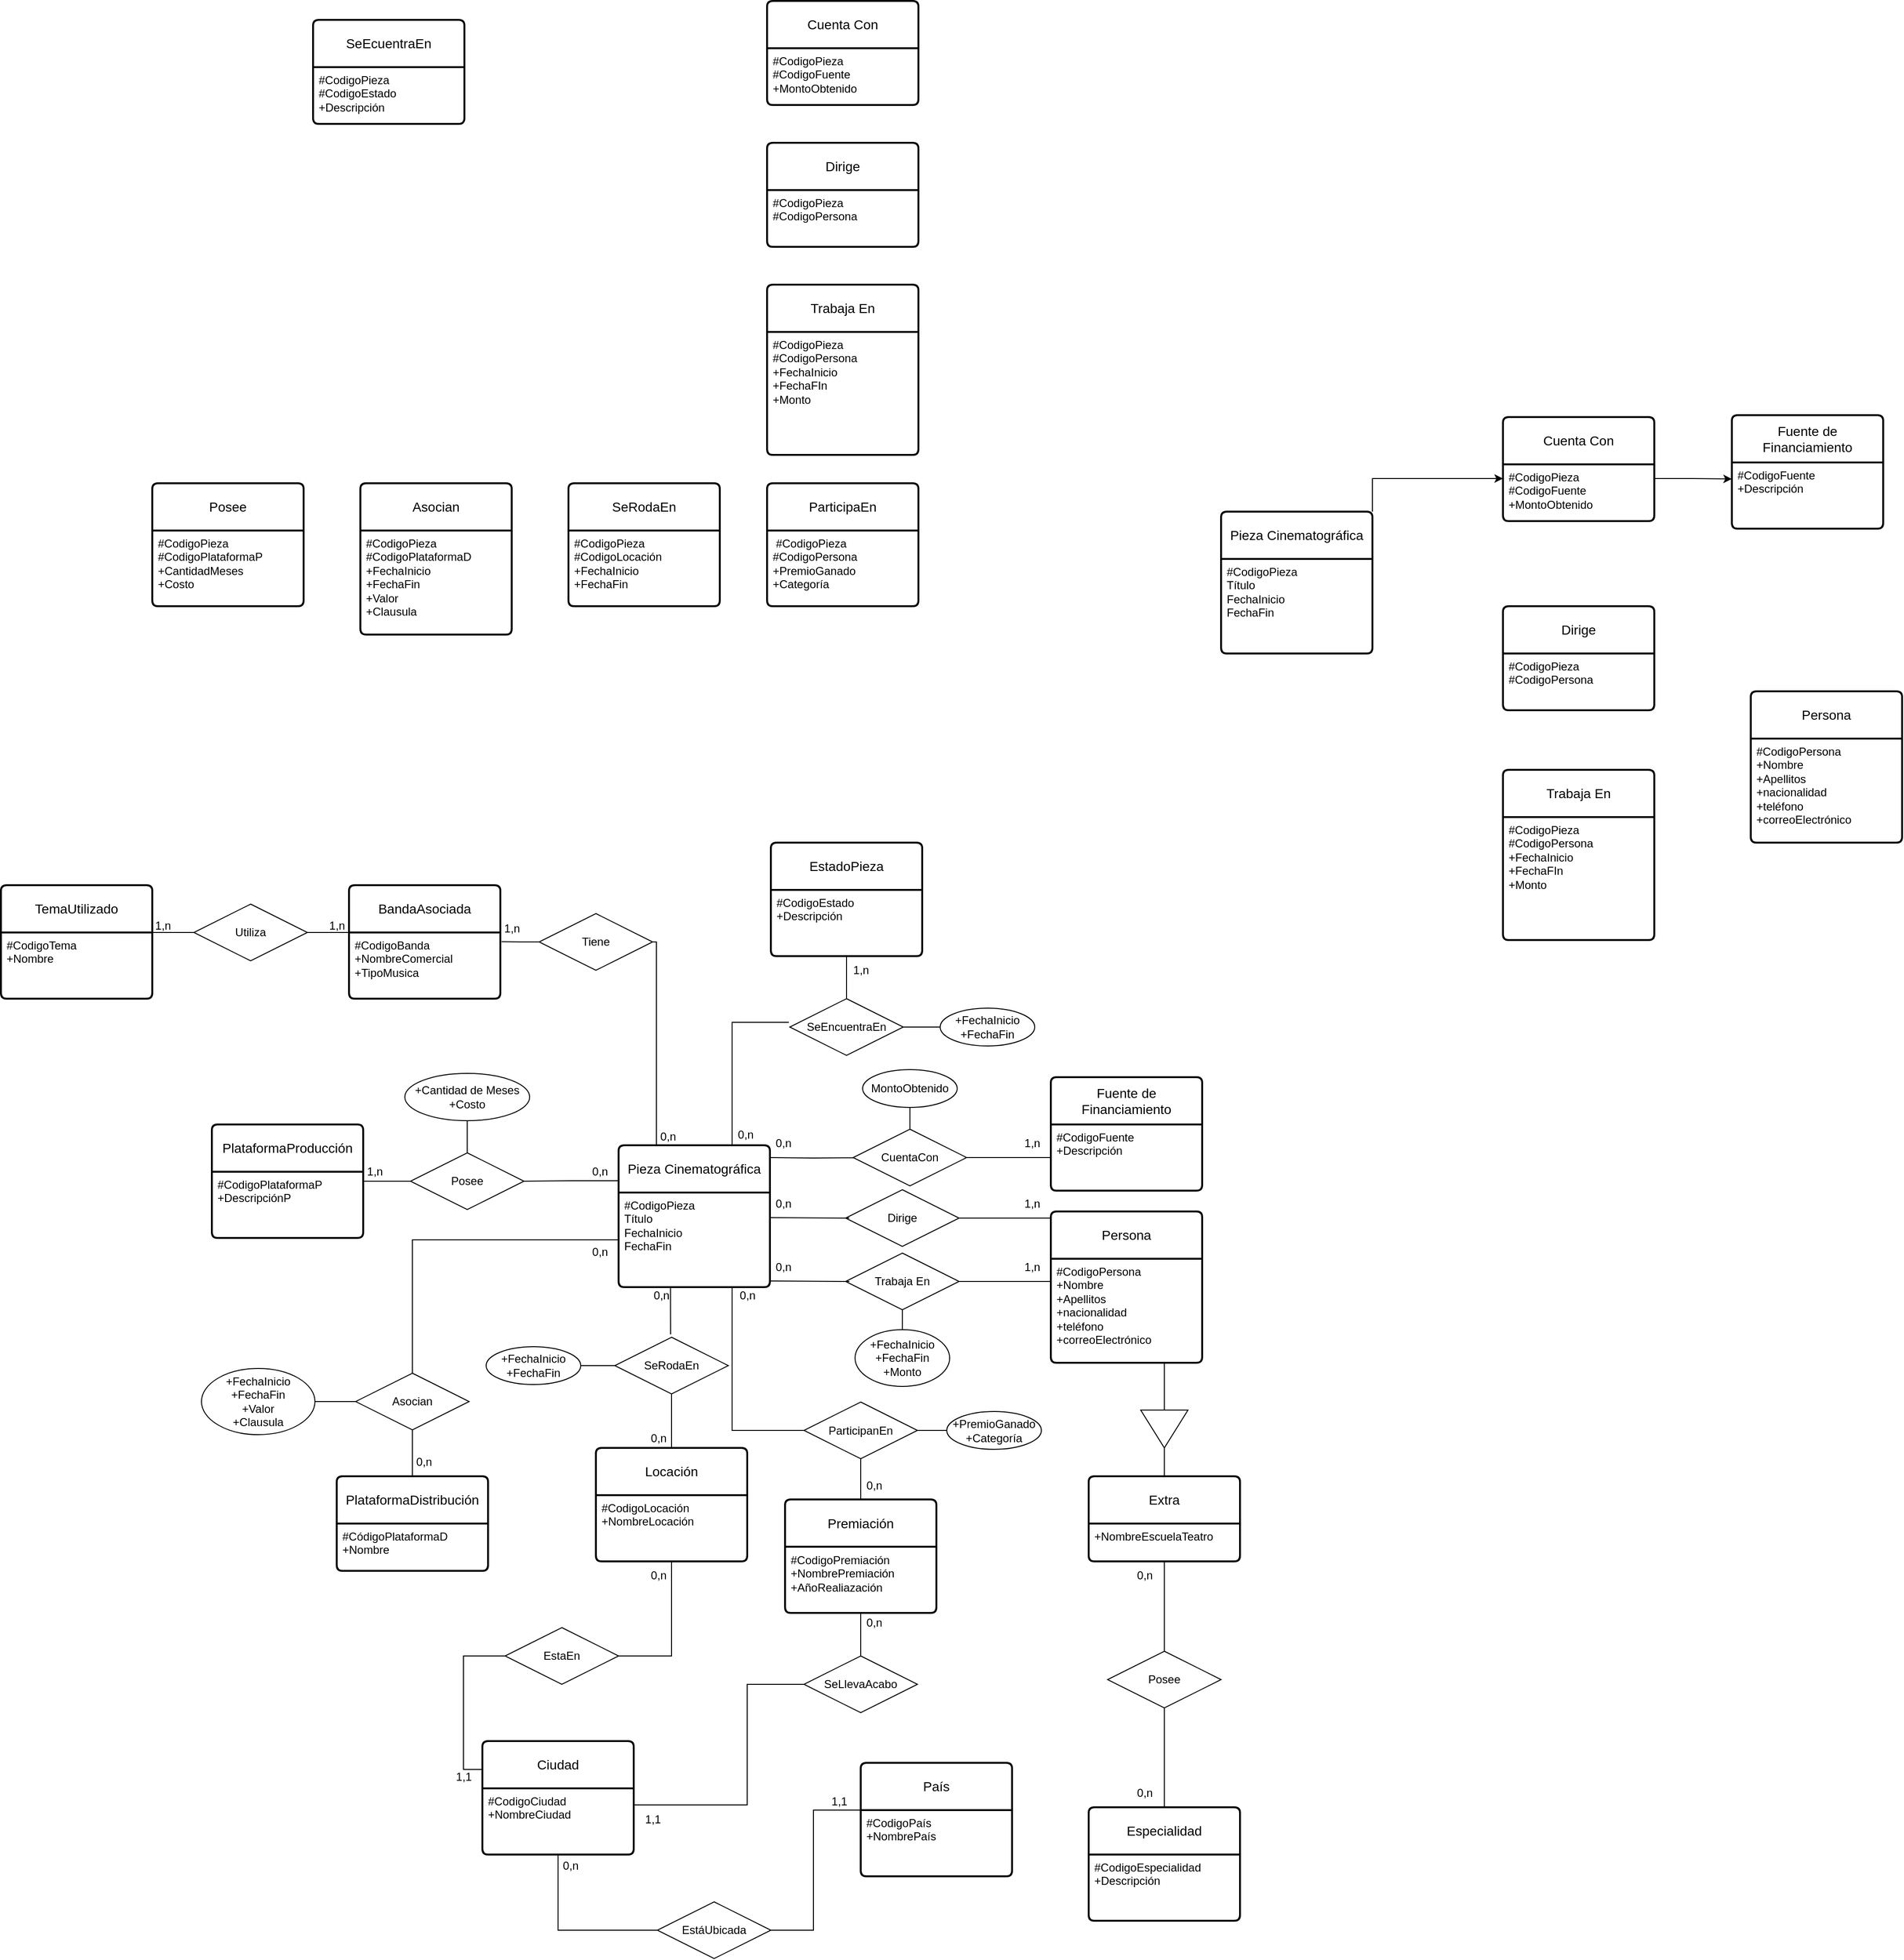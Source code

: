 <mxfile version="24.2.7" type="github">
  <diagram name="Página-1" id="hrNfEkM_zEZgpHbIs4Ky">
    <mxGraphModel dx="1122" dy="1654" grid="1" gridSize="10" guides="1" tooltips="1" connect="1" arrows="1" fold="1" page="1" pageScale="1" pageWidth="827" pageHeight="1169" math="0" shadow="0">
      <root>
        <mxCell id="0" />
        <mxCell id="1" parent="0" />
        <mxCell id="6nBhxOTQtNVNoO5iaPru-1" value="Trabaja En" style="swimlane;childLayout=stackLayout;horizontal=1;startSize=50;horizontalStack=0;rounded=1;fontSize=14;fontStyle=0;strokeWidth=2;resizeParent=0;resizeLast=1;shadow=0;dashed=0;align=center;arcSize=4;whiteSpace=wrap;html=1;" vertex="1" parent="1">
          <mxGeometry x="1210" y="250" width="160" height="180" as="geometry" />
        </mxCell>
        <mxCell id="6nBhxOTQtNVNoO5iaPru-2" value="&lt;div&gt;#CodigoPieza&lt;/div&gt;&lt;div&gt;#CodigoPersona&lt;br&gt;&lt;/div&gt;+FechaInicio&lt;br&gt;&lt;div&gt;+FechaFIn&lt;/div&gt;&lt;div&gt;+Monto&lt;br&gt;&lt;/div&gt;" style="align=left;strokeColor=none;fillColor=none;spacingLeft=4;fontSize=12;verticalAlign=top;resizable=0;rotatable=0;part=1;html=1;" vertex="1" parent="6nBhxOTQtNVNoO5iaPru-1">
          <mxGeometry y="50" width="160" height="130" as="geometry" />
        </mxCell>
        <mxCell id="6nBhxOTQtNVNoO5iaPru-3" value="Dirige" style="swimlane;childLayout=stackLayout;horizontal=1;startSize=50;horizontalStack=0;rounded=1;fontSize=14;fontStyle=0;strokeWidth=2;resizeParent=0;resizeLast=1;shadow=0;dashed=0;align=center;arcSize=4;whiteSpace=wrap;html=1;" vertex="1" parent="1">
          <mxGeometry x="1210" y="100" width="160" height="110" as="geometry" />
        </mxCell>
        <mxCell id="6nBhxOTQtNVNoO5iaPru-4" value="&lt;div&gt;#CodigoPieza&lt;/div&gt;&lt;div&gt;#CodigoPersona&lt;br&gt;&lt;/div&gt;" style="align=left;strokeColor=none;fillColor=none;spacingLeft=4;fontSize=12;verticalAlign=top;resizable=0;rotatable=0;part=1;html=1;" vertex="1" parent="6nBhxOTQtNVNoO5iaPru-3">
          <mxGeometry y="50" width="160" height="60" as="geometry" />
        </mxCell>
        <mxCell id="6nBhxOTQtNVNoO5iaPru-5" value="Cuenta Con" style="swimlane;childLayout=stackLayout;horizontal=1;startSize=50;horizontalStack=0;rounded=1;fontSize=14;fontStyle=0;strokeWidth=2;resizeParent=0;resizeLast=1;shadow=0;dashed=0;align=center;arcSize=4;whiteSpace=wrap;html=1;" vertex="1" parent="1">
          <mxGeometry x="1210" y="-50" width="160" height="110" as="geometry" />
        </mxCell>
        <mxCell id="6nBhxOTQtNVNoO5iaPru-6" value="&lt;div&gt;#CodigoPieza&lt;/div&gt;&lt;div&gt;#CodigoFuente&lt;/div&gt;&lt;div&gt;+MontoObtenido&lt;br&gt;&lt;/div&gt;" style="align=left;strokeColor=none;fillColor=none;spacingLeft=4;fontSize=12;verticalAlign=top;resizable=0;rotatable=0;part=1;html=1;" vertex="1" parent="6nBhxOTQtNVNoO5iaPru-5">
          <mxGeometry y="50" width="160" height="60" as="geometry" />
        </mxCell>
        <mxCell id="6nBhxOTQtNVNoO5iaPru-9" value="ParticipaEn" style="swimlane;childLayout=stackLayout;horizontal=1;startSize=50;horizontalStack=0;rounded=1;fontSize=14;fontStyle=0;strokeWidth=2;resizeParent=0;resizeLast=1;shadow=0;dashed=0;align=center;arcSize=4;whiteSpace=wrap;html=1;" vertex="1" parent="1">
          <mxGeometry x="1210" y="460" width="160" height="130" as="geometry" />
        </mxCell>
        <mxCell id="6nBhxOTQtNVNoO5iaPru-10" value="&lt;div&gt;&amp;nbsp;#CodigoPieza&lt;/div&gt;&lt;div&gt;#CodigoPersona&lt;/div&gt;&lt;div&gt;+PremioGanado&lt;/div&gt;&lt;div&gt;+Categoría&lt;br&gt;&lt;/div&gt;" style="align=left;strokeColor=none;fillColor=none;spacingLeft=4;fontSize=12;verticalAlign=top;resizable=0;rotatable=0;part=1;html=1;" vertex="1" parent="6nBhxOTQtNVNoO5iaPru-9">
          <mxGeometry y="50" width="160" height="80" as="geometry" />
        </mxCell>
        <mxCell id="6nBhxOTQtNVNoO5iaPru-11" value="SeRodaEn" style="swimlane;childLayout=stackLayout;horizontal=1;startSize=50;horizontalStack=0;rounded=1;fontSize=14;fontStyle=0;strokeWidth=2;resizeParent=0;resizeLast=1;shadow=0;dashed=0;align=center;arcSize=4;whiteSpace=wrap;html=1;" vertex="1" parent="1">
          <mxGeometry x="1000" y="460" width="160" height="130" as="geometry" />
        </mxCell>
        <mxCell id="6nBhxOTQtNVNoO5iaPru-12" value="&lt;div&gt;#CodigoPieza&lt;/div&gt;&lt;div&gt;#CodigoLocación&lt;/div&gt;&lt;div&gt;+FechaInicio&lt;/div&gt;&lt;div&gt;+FechaFin&lt;br&gt;&lt;/div&gt;" style="align=left;strokeColor=none;fillColor=none;spacingLeft=4;fontSize=12;verticalAlign=top;resizable=0;rotatable=0;part=1;html=1;" vertex="1" parent="6nBhxOTQtNVNoO5iaPru-11">
          <mxGeometry y="50" width="160" height="80" as="geometry" />
        </mxCell>
        <mxCell id="6nBhxOTQtNVNoO5iaPru-13" value="Asocian" style="swimlane;childLayout=stackLayout;horizontal=1;startSize=50;horizontalStack=0;rounded=1;fontSize=14;fontStyle=0;strokeWidth=2;resizeParent=0;resizeLast=1;shadow=0;dashed=0;align=center;arcSize=4;whiteSpace=wrap;html=1;" vertex="1" parent="1">
          <mxGeometry x="780" y="460" width="160" height="160" as="geometry" />
        </mxCell>
        <mxCell id="6nBhxOTQtNVNoO5iaPru-14" value="&lt;div&gt;#CodigoPieza&lt;/div&gt;&lt;div&gt;#CodigoPlataformaD&lt;/div&gt;&lt;div&gt;+FechaInicio&lt;/div&gt;&lt;div&gt;+FechaFin&lt;/div&gt;&lt;div&gt;+Valor&lt;/div&gt;&lt;div&gt;+Clausula&lt;br&gt;&lt;/div&gt;" style="align=left;strokeColor=none;fillColor=none;spacingLeft=4;fontSize=12;verticalAlign=top;resizable=0;rotatable=0;part=1;html=1;" vertex="1" parent="6nBhxOTQtNVNoO5iaPru-13">
          <mxGeometry y="50" width="160" height="110" as="geometry" />
        </mxCell>
        <mxCell id="6nBhxOTQtNVNoO5iaPru-17" value="Posee" style="swimlane;childLayout=stackLayout;horizontal=1;startSize=50;horizontalStack=0;rounded=1;fontSize=14;fontStyle=0;strokeWidth=2;resizeParent=0;resizeLast=1;shadow=0;dashed=0;align=center;arcSize=4;whiteSpace=wrap;html=1;" vertex="1" parent="1">
          <mxGeometry x="560" y="460" width="160" height="130" as="geometry" />
        </mxCell>
        <mxCell id="6nBhxOTQtNVNoO5iaPru-18" value="&lt;div&gt;#CodigoPieza&lt;/div&gt;&lt;div&gt;#CodigoPlataformaP&lt;/div&gt;&lt;div&gt;+CantidadMeses&lt;/div&gt;&lt;div&gt;+Costo&lt;br&gt;&lt;/div&gt;" style="align=left;strokeColor=none;fillColor=none;spacingLeft=4;fontSize=12;verticalAlign=top;resizable=0;rotatable=0;part=1;html=1;" vertex="1" parent="6nBhxOTQtNVNoO5iaPru-17">
          <mxGeometry y="50" width="160" height="80" as="geometry" />
        </mxCell>
        <mxCell id="6nBhxOTQtNVNoO5iaPru-19" value="SeEcuentraEn" style="swimlane;childLayout=stackLayout;horizontal=1;startSize=50;horizontalStack=0;rounded=1;fontSize=14;fontStyle=0;strokeWidth=2;resizeParent=0;resizeLast=1;shadow=0;dashed=0;align=center;arcSize=4;whiteSpace=wrap;html=1;" vertex="1" parent="1">
          <mxGeometry x="730" y="-30" width="160" height="110" as="geometry" />
        </mxCell>
        <mxCell id="6nBhxOTQtNVNoO5iaPru-20" value="&lt;div&gt;#CodigoPieza&lt;/div&gt;&lt;div&gt;#CodigoEstado&lt;/div&gt;&lt;div&gt;+Descripción&lt;br&gt;&lt;/div&gt;" style="align=left;strokeColor=none;fillColor=none;spacingLeft=4;fontSize=12;verticalAlign=top;resizable=0;rotatable=0;part=1;html=1;" vertex="1" parent="6nBhxOTQtNVNoO5iaPru-19">
          <mxGeometry y="50" width="160" height="60" as="geometry" />
        </mxCell>
        <mxCell id="6nBhxOTQtNVNoO5iaPru-139" style="edgeStyle=orthogonalEdgeStyle;rounded=0;orthogonalLoop=1;jettySize=auto;html=1;exitX=0.75;exitY=0;exitDx=0;exitDy=0;endArrow=none;endFill=0;" edge="1" parent="1" source="6nBhxOTQtNVNoO5iaPru-142">
          <mxGeometry relative="1" as="geometry">
            <mxPoint x="1233" y="1030" as="targetPoint" />
            <Array as="points">
              <mxPoint x="1173" y="1030" />
            </Array>
          </mxGeometry>
        </mxCell>
        <mxCell id="6nBhxOTQtNVNoO5iaPru-140" style="edgeStyle=orthogonalEdgeStyle;rounded=0;orthogonalLoop=1;jettySize=auto;html=1;exitX=0;exitY=0.25;exitDx=0;exitDy=0;entryX=1;entryY=0.5;entryDx=0;entryDy=0;endArrow=none;endFill=0;" edge="1" parent="1" source="6nBhxOTQtNVNoO5iaPru-142" target="6nBhxOTQtNVNoO5iaPru-210">
          <mxGeometry relative="1" as="geometry" />
        </mxCell>
        <mxCell id="6nBhxOTQtNVNoO5iaPru-141" style="edgeStyle=orthogonalEdgeStyle;rounded=0;orthogonalLoop=1;jettySize=auto;html=1;exitX=1;exitY=0.25;exitDx=0;exitDy=0;endArrow=none;endFill=0;" edge="1" parent="1">
          <mxGeometry relative="1" as="geometry">
            <mxPoint x="1303" y="1173.217" as="targetPoint" />
            <mxPoint x="1213" y="1173" as="sourcePoint" />
          </mxGeometry>
        </mxCell>
        <mxCell id="6nBhxOTQtNVNoO5iaPru-142" value="Pieza Cinematográfica" style="swimlane;childLayout=stackLayout;horizontal=1;startSize=50;horizontalStack=0;rounded=1;fontSize=14;fontStyle=0;strokeWidth=2;resizeParent=0;resizeLast=1;shadow=0;dashed=0;align=center;arcSize=4;whiteSpace=wrap;html=1;" vertex="1" parent="1">
          <mxGeometry x="1053" y="1160" width="160" height="150" as="geometry" />
        </mxCell>
        <mxCell id="6nBhxOTQtNVNoO5iaPru-143" value="&lt;div&gt;#CodigoPieza&lt;/div&gt;&lt;div&gt;Título&lt;/div&gt;&lt;div&gt;FechaInicio&lt;/div&gt;&lt;div&gt;FechaFin&lt;br&gt;&lt;/div&gt;" style="align=left;strokeColor=none;fillColor=none;spacingLeft=4;fontSize=12;verticalAlign=top;resizable=0;rotatable=0;part=1;html=1;" vertex="1" parent="6nBhxOTQtNVNoO5iaPru-142">
          <mxGeometry y="50" width="160" height="100" as="geometry" />
        </mxCell>
        <mxCell id="6nBhxOTQtNVNoO5iaPru-144" value="EstadoPieza" style="swimlane;childLayout=stackLayout;horizontal=1;startSize=50;horizontalStack=0;rounded=1;fontSize=14;fontStyle=0;strokeWidth=2;resizeParent=0;resizeLast=1;shadow=0;dashed=0;align=center;arcSize=4;whiteSpace=wrap;html=1;" vertex="1" parent="1">
          <mxGeometry x="1214" y="840" width="160" height="120" as="geometry" />
        </mxCell>
        <mxCell id="6nBhxOTQtNVNoO5iaPru-145" value="&lt;div&gt;#CodigoEstado&lt;/div&gt;&lt;div&gt;+Descripción&lt;/div&gt;" style="align=left;strokeColor=none;fillColor=none;spacingLeft=4;fontSize=12;verticalAlign=top;resizable=0;rotatable=0;part=1;html=1;" vertex="1" parent="6nBhxOTQtNVNoO5iaPru-144">
          <mxGeometry y="50" width="160" height="70" as="geometry" />
        </mxCell>
        <mxCell id="6nBhxOTQtNVNoO5iaPru-146" value="Ciudad" style="swimlane;childLayout=stackLayout;horizontal=1;startSize=50;horizontalStack=0;rounded=1;fontSize=14;fontStyle=0;strokeWidth=2;resizeParent=0;resizeLast=1;shadow=0;dashed=0;align=center;arcSize=4;whiteSpace=wrap;html=1;" vertex="1" parent="1">
          <mxGeometry x="909" y="1790" width="160" height="120" as="geometry" />
        </mxCell>
        <mxCell id="6nBhxOTQtNVNoO5iaPru-147" value="&lt;div&gt;#CodigoCiudad&lt;/div&gt;&lt;div&gt;+NombreCiudad&lt;br&gt;&lt;/div&gt;" style="align=left;strokeColor=none;fillColor=none;spacingLeft=4;fontSize=12;verticalAlign=top;resizable=0;rotatable=0;part=1;html=1;" vertex="1" parent="6nBhxOTQtNVNoO5iaPru-146">
          <mxGeometry y="50" width="160" height="70" as="geometry" />
        </mxCell>
        <mxCell id="6nBhxOTQtNVNoO5iaPru-148" value="País" style="swimlane;childLayout=stackLayout;horizontal=1;startSize=50;horizontalStack=0;rounded=1;fontSize=14;fontStyle=0;strokeWidth=2;resizeParent=0;resizeLast=1;shadow=0;dashed=0;align=center;arcSize=4;whiteSpace=wrap;html=1;" vertex="1" parent="1">
          <mxGeometry x="1309" y="1813" width="160" height="120" as="geometry" />
        </mxCell>
        <mxCell id="6nBhxOTQtNVNoO5iaPru-149" value="&lt;div&gt;#CodigoPaís&lt;/div&gt;&lt;div&gt;+NombrePaís&lt;br&gt;&lt;/div&gt;" style="align=left;strokeColor=none;fillColor=none;spacingLeft=4;fontSize=12;verticalAlign=top;resizable=0;rotatable=0;part=1;html=1;" vertex="1" parent="6nBhxOTQtNVNoO5iaPru-148">
          <mxGeometry y="50" width="160" height="70" as="geometry" />
        </mxCell>
        <mxCell id="6nBhxOTQtNVNoO5iaPru-150" value="BandaAsociada" style="swimlane;childLayout=stackLayout;horizontal=1;startSize=50;horizontalStack=0;rounded=1;fontSize=14;fontStyle=0;strokeWidth=2;resizeParent=0;resizeLast=1;shadow=0;dashed=0;align=center;arcSize=4;whiteSpace=wrap;html=1;" vertex="1" parent="1">
          <mxGeometry x="768" y="885" width="160" height="120" as="geometry" />
        </mxCell>
        <mxCell id="6nBhxOTQtNVNoO5iaPru-151" value="&lt;div&gt;#CodigoBanda&lt;/div&gt;&lt;div&gt;+NombreComercial&lt;/div&gt;&lt;div&gt;+TipoMusica&lt;br&gt;&lt;/div&gt;" style="align=left;strokeColor=none;fillColor=none;spacingLeft=4;fontSize=12;verticalAlign=top;resizable=0;rotatable=0;part=1;html=1;" vertex="1" parent="6nBhxOTQtNVNoO5iaPru-150">
          <mxGeometry y="50" width="160" height="70" as="geometry" />
        </mxCell>
        <mxCell id="6nBhxOTQtNVNoO5iaPru-152" value="Persona" style="swimlane;childLayout=stackLayout;horizontal=1;startSize=50;horizontalStack=0;rounded=1;fontSize=14;fontStyle=0;strokeWidth=2;resizeParent=0;resizeLast=1;shadow=0;dashed=0;align=center;arcSize=4;whiteSpace=wrap;html=1;" vertex="1" parent="1">
          <mxGeometry x="1510" y="1230" width="160" height="160" as="geometry" />
        </mxCell>
        <mxCell id="6nBhxOTQtNVNoO5iaPru-153" value="&lt;div&gt;#CodigoPersona&lt;/div&gt;&lt;div&gt;+Nombre&lt;/div&gt;&lt;div&gt;+Apellitos&lt;/div&gt;&lt;div&gt;+nacionalidad&lt;/div&gt;&lt;div&gt;+teléfono&lt;/div&gt;&lt;div&gt;+correoElectrónico&lt;br&gt;&lt;/div&gt;" style="align=left;strokeColor=none;fillColor=none;spacingLeft=4;fontSize=12;verticalAlign=top;resizable=0;rotatable=0;part=1;html=1;" vertex="1" parent="6nBhxOTQtNVNoO5iaPru-152">
          <mxGeometry y="50" width="160" height="110" as="geometry" />
        </mxCell>
        <mxCell id="6nBhxOTQtNVNoO5iaPru-154" style="edgeStyle=none;rounded=0;orthogonalLoop=1;jettySize=auto;html=1;entryX=0.5;entryY=0;entryDx=0;entryDy=0;" edge="1" parent="6nBhxOTQtNVNoO5iaPru-152" source="6nBhxOTQtNVNoO5iaPru-153" target="6nBhxOTQtNVNoO5iaPru-153">
          <mxGeometry relative="1" as="geometry" />
        </mxCell>
        <mxCell id="6nBhxOTQtNVNoO5iaPru-155" value="Extra" style="swimlane;childLayout=stackLayout;horizontal=1;startSize=50;horizontalStack=0;rounded=1;fontSize=14;fontStyle=0;strokeWidth=2;resizeParent=0;resizeLast=1;shadow=0;dashed=0;align=center;arcSize=4;whiteSpace=wrap;html=1;" vertex="1" parent="1">
          <mxGeometry x="1550" y="1510" width="160" height="90" as="geometry" />
        </mxCell>
        <mxCell id="6nBhxOTQtNVNoO5iaPru-156" value="&lt;div&gt;+NombreEscuelaTeatro&lt;/div&gt;" style="align=left;strokeColor=none;fillColor=none;spacingLeft=4;fontSize=12;verticalAlign=top;resizable=0;rotatable=0;part=1;html=1;" vertex="1" parent="6nBhxOTQtNVNoO5iaPru-155">
          <mxGeometry y="50" width="160" height="40" as="geometry" />
        </mxCell>
        <mxCell id="6nBhxOTQtNVNoO5iaPru-157" value="Especialidad" style="swimlane;childLayout=stackLayout;horizontal=1;startSize=50;horizontalStack=0;rounded=1;fontSize=14;fontStyle=0;strokeWidth=2;resizeParent=0;resizeLast=1;shadow=0;dashed=0;align=center;arcSize=4;whiteSpace=wrap;html=1;" vertex="1" parent="1">
          <mxGeometry x="1550" y="1860" width="160" height="120" as="geometry" />
        </mxCell>
        <mxCell id="6nBhxOTQtNVNoO5iaPru-158" value="&lt;div&gt;#CodigoEspecialidad&lt;/div&gt;&lt;div&gt;+Descripción&lt;br&gt;&lt;/div&gt;" style="align=left;strokeColor=none;fillColor=none;spacingLeft=4;fontSize=12;verticalAlign=top;resizable=0;rotatable=0;part=1;html=1;" vertex="1" parent="6nBhxOTQtNVNoO5iaPru-157">
          <mxGeometry y="50" width="160" height="70" as="geometry" />
        </mxCell>
        <mxCell id="6nBhxOTQtNVNoO5iaPru-159" value="TemaUtilizado" style="swimlane;childLayout=stackLayout;horizontal=1;startSize=50;horizontalStack=0;rounded=1;fontSize=14;fontStyle=0;strokeWidth=2;resizeParent=0;resizeLast=1;shadow=0;dashed=0;align=center;arcSize=4;whiteSpace=wrap;html=1;" vertex="1" parent="1">
          <mxGeometry x="400" y="885" width="160" height="120" as="geometry" />
        </mxCell>
        <mxCell id="6nBhxOTQtNVNoO5iaPru-160" value="&lt;div&gt;#CodigoTema&lt;/div&gt;&lt;div&gt;+Nombre&lt;br&gt;&lt;/div&gt;" style="align=left;strokeColor=none;fillColor=none;spacingLeft=4;fontSize=12;verticalAlign=top;resizable=0;rotatable=0;part=1;html=1;" vertex="1" parent="6nBhxOTQtNVNoO5iaPru-159">
          <mxGeometry y="50" width="160" height="70" as="geometry" />
        </mxCell>
        <mxCell id="6nBhxOTQtNVNoO5iaPru-161" value="Fuente de Financiamiento" style="swimlane;childLayout=stackLayout;horizontal=1;startSize=50;horizontalStack=0;rounded=1;fontSize=14;fontStyle=0;strokeWidth=2;resizeParent=0;resizeLast=1;shadow=0;dashed=0;align=center;arcSize=4;whiteSpace=wrap;html=1;" vertex="1" parent="1">
          <mxGeometry x="1510" y="1088" width="160" height="120" as="geometry" />
        </mxCell>
        <mxCell id="6nBhxOTQtNVNoO5iaPru-162" value="&lt;div&gt;#CodigoFuente&lt;/div&gt;&lt;div&gt;+Descripción&lt;br&gt;&lt;/div&gt;" style="align=left;strokeColor=none;fillColor=none;spacingLeft=4;fontSize=12;verticalAlign=top;resizable=0;rotatable=0;part=1;html=1;" vertex="1" parent="6nBhxOTQtNVNoO5iaPru-161">
          <mxGeometry y="50" width="160" height="70" as="geometry" />
        </mxCell>
        <mxCell id="6nBhxOTQtNVNoO5iaPru-163" value="PlataformaDistribución" style="swimlane;childLayout=stackLayout;horizontal=1;startSize=50;horizontalStack=0;rounded=1;fontSize=14;fontStyle=0;strokeWidth=2;resizeParent=0;resizeLast=1;shadow=0;dashed=0;align=center;arcSize=4;whiteSpace=wrap;html=1;" vertex="1" parent="1">
          <mxGeometry x="755" y="1510" width="160" height="100" as="geometry" />
        </mxCell>
        <mxCell id="6nBhxOTQtNVNoO5iaPru-164" value="&lt;div&gt;#CódigoPlataformaD&lt;/div&gt;&lt;div&gt;+Nombre&lt;/div&gt;" style="align=left;strokeColor=none;fillColor=none;spacingLeft=4;fontSize=12;verticalAlign=top;resizable=0;rotatable=0;part=1;html=1;" vertex="1" parent="6nBhxOTQtNVNoO5iaPru-163">
          <mxGeometry y="50" width="160" height="50" as="geometry" />
        </mxCell>
        <mxCell id="6nBhxOTQtNVNoO5iaPru-165" value="Dirige" style="shape=rhombus;perimeter=rhombusPerimeter;whiteSpace=wrap;html=1;align=center;" vertex="1" parent="1">
          <mxGeometry x="1293" y="1207" width="120" height="60" as="geometry" />
        </mxCell>
        <mxCell id="6nBhxOTQtNVNoO5iaPru-166" value="" style="endArrow=none;html=1;rounded=0;exitX=1;exitY=0.5;exitDx=0;exitDy=0;entryX=0;entryY=0.25;entryDx=0;entryDy=0;" edge="1" parent="1" source="6nBhxOTQtNVNoO5iaPru-165">
          <mxGeometry relative="1" as="geometry">
            <mxPoint x="1320" y="1382" as="sourcePoint" />
            <mxPoint x="1510" y="1237" as="targetPoint" />
            <Array as="points">
              <mxPoint x="1453" y="1237" />
              <mxPoint x="1503" y="1237" />
            </Array>
          </mxGeometry>
        </mxCell>
        <mxCell id="6nBhxOTQtNVNoO5iaPru-167" value="" style="endArrow=none;html=1;rounded=0;exitX=0.138;exitY=0.983;exitDx=0;exitDy=0;entryX=0;entryY=0.5;entryDx=0;entryDy=0;exitPerimeter=0;" edge="1" parent="1" source="6nBhxOTQtNVNoO5iaPru-169" target="6nBhxOTQtNVNoO5iaPru-165">
          <mxGeometry relative="1" as="geometry">
            <mxPoint x="1207" y="1237" as="sourcePoint" />
            <mxPoint x="1287" y="1257" as="targetPoint" />
            <Array as="points">
              <mxPoint x="1297" y="1237" />
            </Array>
          </mxGeometry>
        </mxCell>
        <mxCell id="6nBhxOTQtNVNoO5iaPru-168" value="1,n" style="text;html=1;align=center;verticalAlign=middle;resizable=0;points=[];autosize=1;strokeColor=none;fillColor=none;" vertex="1" parent="1">
          <mxGeometry x="1470" y="1207" width="40" height="30" as="geometry" />
        </mxCell>
        <mxCell id="6nBhxOTQtNVNoO5iaPru-169" value="0,n" style="text;html=1;align=center;verticalAlign=middle;resizable=0;points=[];autosize=1;strokeColor=none;fillColor=none;" vertex="1" parent="1">
          <mxGeometry x="1207" y="1207" width="40" height="30" as="geometry" />
        </mxCell>
        <mxCell id="6nBhxOTQtNVNoO5iaPru-170" style="edgeStyle=orthogonalEdgeStyle;rounded=0;orthogonalLoop=1;jettySize=auto;html=1;entryX=0;entryY=0.5;entryDx=0;entryDy=0;endArrow=none;endFill=0;" edge="1" parent="1" source="6nBhxOTQtNVNoO5iaPru-172" target="6nBhxOTQtNVNoO5iaPru-174">
          <mxGeometry relative="1" as="geometry" />
        </mxCell>
        <mxCell id="6nBhxOTQtNVNoO5iaPru-171" style="edgeStyle=orthogonalEdgeStyle;rounded=0;orthogonalLoop=1;jettySize=auto;html=1;entryX=0.5;entryY=1;entryDx=0;entryDy=0;endArrow=none;endFill=0;" edge="1" parent="1" source="6nBhxOTQtNVNoO5iaPru-172" target="6nBhxOTQtNVNoO5iaPru-145">
          <mxGeometry relative="1" as="geometry" />
        </mxCell>
        <mxCell id="6nBhxOTQtNVNoO5iaPru-172" value="SeEncuentraEn" style="shape=rhombus;perimeter=rhombusPerimeter;whiteSpace=wrap;html=1;align=center;" vertex="1" parent="1">
          <mxGeometry x="1234" y="1005" width="120" height="60" as="geometry" />
        </mxCell>
        <mxCell id="6nBhxOTQtNVNoO5iaPru-173" value="0,n" style="text;html=1;align=center;verticalAlign=middle;resizable=0;points=[];autosize=1;strokeColor=none;fillColor=none;" vertex="1" parent="1">
          <mxGeometry x="1167" y="1134" width="40" height="30" as="geometry" />
        </mxCell>
        <mxCell id="6nBhxOTQtNVNoO5iaPru-174" value="+FechaInicio&lt;div&gt;+FechaFin&lt;/div&gt;" style="ellipse;whiteSpace=wrap;html=1;align=center;" vertex="1" parent="1">
          <mxGeometry x="1393" y="1015" width="100" height="40" as="geometry" />
        </mxCell>
        <mxCell id="6nBhxOTQtNVNoO5iaPru-175" style="edgeStyle=orthogonalEdgeStyle;rounded=0;orthogonalLoop=1;jettySize=auto;html=1;entryX=0.5;entryY=0;entryDx=0;entryDy=0;endArrow=none;endFill=0;" edge="1" parent="1" source="6nBhxOTQtNVNoO5iaPru-177" target="6nBhxOTQtNVNoO5iaPru-204">
          <mxGeometry relative="1" as="geometry" />
        </mxCell>
        <mxCell id="6nBhxOTQtNVNoO5iaPru-176" style="edgeStyle=orthogonalEdgeStyle;rounded=0;orthogonalLoop=1;jettySize=auto;html=1;exitX=0;exitY=0.5;exitDx=0;exitDy=0;entryX=1;entryY=0.5;entryDx=0;entryDy=0;endArrow=none;endFill=0;" edge="1" parent="1" source="6nBhxOTQtNVNoO5iaPru-177" target="6nBhxOTQtNVNoO5iaPru-178">
          <mxGeometry relative="1" as="geometry" />
        </mxCell>
        <mxCell id="6nBhxOTQtNVNoO5iaPru-177" value="SeRodaEn" style="shape=rhombus;perimeter=rhombusPerimeter;whiteSpace=wrap;html=1;align=center;" vertex="1" parent="1">
          <mxGeometry x="1049" y="1363" width="120" height="60" as="geometry" />
        </mxCell>
        <mxCell id="6nBhxOTQtNVNoO5iaPru-178" value="+FechaInicio&lt;div&gt;+FechaFin&lt;/div&gt;" style="ellipse;whiteSpace=wrap;html=1;align=center;" vertex="1" parent="1">
          <mxGeometry x="913" y="1373" width="100" height="40" as="geometry" />
        </mxCell>
        <mxCell id="6nBhxOTQtNVNoO5iaPru-179" value="0,n" style="text;html=1;align=center;verticalAlign=middle;resizable=0;points=[];autosize=1;strokeColor=none;fillColor=none;" vertex="1" parent="1">
          <mxGeometry x="1078" y="1304" width="40" height="30" as="geometry" />
        </mxCell>
        <mxCell id="6nBhxOTQtNVNoO5iaPru-180" value="0,n" style="text;html=1;align=center;verticalAlign=middle;resizable=0;points=[];autosize=1;strokeColor=none;fillColor=none;" vertex="1" parent="1">
          <mxGeometry x="1075" y="1455" width="40" height="30" as="geometry" />
        </mxCell>
        <mxCell id="6nBhxOTQtNVNoO5iaPru-181" value="EstáUbicada" style="shape=rhombus;perimeter=rhombusPerimeter;whiteSpace=wrap;html=1;align=center;" vertex="1" parent="1">
          <mxGeometry x="1094" y="1960" width="120" height="60" as="geometry" />
        </mxCell>
        <mxCell id="6nBhxOTQtNVNoO5iaPru-182" value="" style="endArrow=none;html=1;rounded=0;exitX=1;exitY=0.5;exitDx=0;exitDy=0;entryX=0;entryY=0;entryDx=0;entryDy=0;" edge="1" parent="1" source="6nBhxOTQtNVNoO5iaPru-181" target="6nBhxOTQtNVNoO5iaPru-149">
          <mxGeometry relative="1" as="geometry">
            <mxPoint x="1163" y="2008" as="sourcePoint" />
            <mxPoint x="1296" y="1973" as="targetPoint" />
            <Array as="points">
              <mxPoint x="1259" y="1990" />
              <mxPoint x="1259" y="1863" />
            </Array>
          </mxGeometry>
        </mxCell>
        <mxCell id="6nBhxOTQtNVNoO5iaPru-183" value="" style="endArrow=none;html=1;rounded=0;entryX=0;entryY=0.5;entryDx=0;entryDy=0;exitX=0.5;exitY=1;exitDx=0;exitDy=0;" edge="1" parent="1" source="6nBhxOTQtNVNoO5iaPru-147" target="6nBhxOTQtNVNoO5iaPru-181">
          <mxGeometry relative="1" as="geometry">
            <mxPoint x="1179" y="2000" as="sourcePoint" />
            <mxPoint x="1006" y="1990" as="targetPoint" />
            <Array as="points">
              <mxPoint x="989" y="1990" />
            </Array>
          </mxGeometry>
        </mxCell>
        <mxCell id="6nBhxOTQtNVNoO5iaPru-184" value="1,1" style="text;html=1;align=center;verticalAlign=middle;resizable=0;points=[];autosize=1;strokeColor=none;fillColor=none;" vertex="1" parent="1">
          <mxGeometry x="1266" y="1839" width="40" height="30" as="geometry" />
        </mxCell>
        <mxCell id="6nBhxOTQtNVNoO5iaPru-185" value="0,n" style="text;html=1;align=center;verticalAlign=middle;resizable=0;points=[];autosize=1;strokeColor=none;fillColor=none;" vertex="1" parent="1">
          <mxGeometry x="982" y="1907" width="40" height="30" as="geometry" />
        </mxCell>
        <mxCell id="6nBhxOTQtNVNoO5iaPru-186" style="edgeStyle=none;rounded=0;orthogonalLoop=1;jettySize=auto;html=1;entryX=0.5;entryY=0;entryDx=0;entryDy=0;" edge="1" parent="1">
          <mxGeometry relative="1" as="geometry">
            <mxPoint x="999" y="1960" as="sourcePoint" />
            <mxPoint x="999" y="1960" as="targetPoint" />
          </mxGeometry>
        </mxCell>
        <mxCell id="6nBhxOTQtNVNoO5iaPru-187" style="edgeStyle=none;rounded=0;orthogonalLoop=1;jettySize=auto;html=1;entryX=0.5;entryY=0;entryDx=0;entryDy=0;" edge="1" parent="1">
          <mxGeometry relative="1" as="geometry">
            <mxPoint x="769.5" y="1930" as="sourcePoint" />
            <mxPoint x="769.5" y="1930" as="targetPoint" />
          </mxGeometry>
        </mxCell>
        <mxCell id="6nBhxOTQtNVNoO5iaPru-188" style="edgeStyle=orthogonalEdgeStyle;rounded=0;orthogonalLoop=1;jettySize=auto;html=1;exitX=0.5;exitY=1;exitDx=0;exitDy=0;entryX=0.5;entryY=0;entryDx=0;entryDy=0;endArrow=none;endFill=0;" edge="1" parent="1" source="6nBhxOTQtNVNoO5iaPru-189" target="6nBhxOTQtNVNoO5iaPru-157">
          <mxGeometry relative="1" as="geometry" />
        </mxCell>
        <mxCell id="6nBhxOTQtNVNoO5iaPru-189" value="Posee" style="shape=rhombus;perimeter=rhombusPerimeter;whiteSpace=wrap;html=1;align=center;" vertex="1" parent="1">
          <mxGeometry x="1570" y="1695" width="120" height="60" as="geometry" />
        </mxCell>
        <mxCell id="6nBhxOTQtNVNoO5iaPru-190" value="0,n" style="text;html=1;align=center;verticalAlign=middle;resizable=0;points=[];autosize=1;strokeColor=none;fillColor=none;" vertex="1" parent="1">
          <mxGeometry x="1589" y="1830" width="40" height="30" as="geometry" />
        </mxCell>
        <mxCell id="6nBhxOTQtNVNoO5iaPru-191" value="0,n" style="text;html=1;align=center;verticalAlign=middle;resizable=0;points=[];autosize=1;strokeColor=none;fillColor=none;" vertex="1" parent="1">
          <mxGeometry x="1589" y="1600" width="40" height="30" as="geometry" />
        </mxCell>
        <mxCell id="6nBhxOTQtNVNoO5iaPru-192" value="" style="endArrow=none;html=1;rounded=0;entryX=0.25;entryY=0;entryDx=0;entryDy=0;exitX=1;exitY=0.5;exitDx=0;exitDy=0;" edge="1" parent="1" source="6nBhxOTQtNVNoO5iaPru-193" target="6nBhxOTQtNVNoO5iaPru-142">
          <mxGeometry relative="1" as="geometry">
            <mxPoint x="1093" y="860" as="sourcePoint" />
            <mxPoint x="1113" y="930" as="targetPoint" />
            <Array as="points">
              <mxPoint x="1093" y="945" />
            </Array>
          </mxGeometry>
        </mxCell>
        <mxCell id="6nBhxOTQtNVNoO5iaPru-193" value="Tiene" style="shape=rhombus;perimeter=rhombusPerimeter;whiteSpace=wrap;html=1;align=center;" vertex="1" parent="1">
          <mxGeometry x="969" y="915" width="120" height="60" as="geometry" />
        </mxCell>
        <mxCell id="6nBhxOTQtNVNoO5iaPru-194" value="0,n" style="text;html=1;align=center;verticalAlign=middle;resizable=0;points=[];autosize=1;strokeColor=none;fillColor=none;" vertex="1" parent="1">
          <mxGeometry x="1085" y="1136" width="40" height="30" as="geometry" />
        </mxCell>
        <mxCell id="6nBhxOTQtNVNoO5iaPru-195" value="1,n" style="text;html=1;align=center;verticalAlign=middle;resizable=0;points=[];autosize=1;strokeColor=none;fillColor=none;" vertex="1" parent="1">
          <mxGeometry x="920" y="916" width="40" height="30" as="geometry" />
        </mxCell>
        <mxCell id="6nBhxOTQtNVNoO5iaPru-196" value="Utiliza" style="shape=rhombus;perimeter=rhombusPerimeter;whiteSpace=wrap;html=1;align=center;" vertex="1" parent="1">
          <mxGeometry x="604" y="905" width="120" height="60" as="geometry" />
        </mxCell>
        <mxCell id="6nBhxOTQtNVNoO5iaPru-197" value="" style="endArrow=none;html=1;rounded=0;exitX=0;exitY=0.5;exitDx=0;exitDy=0;entryX=1;entryY=0;entryDx=0;entryDy=0;" edge="1" parent="1" source="6nBhxOTQtNVNoO5iaPru-196" target="6nBhxOTQtNVNoO5iaPru-160">
          <mxGeometry relative="1" as="geometry">
            <mxPoint x="694" y="925" as="sourcePoint" />
            <mxPoint x="554" y="935" as="targetPoint" />
            <Array as="points">
              <mxPoint x="584" y="935" />
            </Array>
          </mxGeometry>
        </mxCell>
        <mxCell id="6nBhxOTQtNVNoO5iaPru-198" value="" style="endArrow=none;html=1;rounded=0;entryX=1;entryY=0.5;entryDx=0;entryDy=0;exitX=0;exitY=0;exitDx=0;exitDy=0;" edge="1" parent="1" source="6nBhxOTQtNVNoO5iaPru-151" target="6nBhxOTQtNVNoO5iaPru-196">
          <mxGeometry relative="1" as="geometry">
            <mxPoint x="694" y="935" as="sourcePoint" />
            <mxPoint x="587.58" y="965" as="targetPoint" />
          </mxGeometry>
        </mxCell>
        <mxCell id="6nBhxOTQtNVNoO5iaPru-199" value="1,n" style="text;html=1;align=center;verticalAlign=middle;resizable=0;points=[];autosize=1;strokeColor=none;fillColor=none;" vertex="1" parent="1">
          <mxGeometry x="735" y="913" width="40" height="30" as="geometry" />
        </mxCell>
        <mxCell id="6nBhxOTQtNVNoO5iaPru-200" value="1,n" style="text;html=1;align=center;verticalAlign=middle;resizable=0;points=[];autosize=1;strokeColor=none;fillColor=none;" vertex="1" parent="1">
          <mxGeometry x="551" y="913" width="40" height="30" as="geometry" />
        </mxCell>
        <mxCell id="6nBhxOTQtNVNoO5iaPru-201" value="Premiación" style="swimlane;childLayout=stackLayout;horizontal=1;startSize=50;horizontalStack=0;rounded=1;fontSize=14;fontStyle=0;strokeWidth=2;resizeParent=0;resizeLast=1;shadow=0;dashed=0;align=center;arcSize=4;whiteSpace=wrap;html=1;" vertex="1" parent="1">
          <mxGeometry x="1229" y="1534.5" width="160" height="120" as="geometry" />
        </mxCell>
        <mxCell id="6nBhxOTQtNVNoO5iaPru-202" value="&lt;div&gt;#CodigoPremiación&lt;/div&gt;&lt;div&gt;+NombrePremiación&lt;/div&gt;&lt;div&gt;+AñoRealiazación&lt;/div&gt;" style="align=left;strokeColor=none;fillColor=none;spacingLeft=4;fontSize=12;verticalAlign=top;resizable=0;rotatable=0;part=1;html=1;" vertex="1" parent="6nBhxOTQtNVNoO5iaPru-201">
          <mxGeometry y="50" width="160" height="70" as="geometry" />
        </mxCell>
        <mxCell id="6nBhxOTQtNVNoO5iaPru-203" style="edgeStyle=orthogonalEdgeStyle;rounded=0;orthogonalLoop=1;jettySize=auto;html=1;endArrow=none;endFill=0;entryX=1;entryY=0.5;entryDx=0;entryDy=0;" edge="1" parent="1" source="6nBhxOTQtNVNoO5iaPru-204" target="6nBhxOTQtNVNoO5iaPru-243">
          <mxGeometry relative="1" as="geometry">
            <mxPoint x="1109" y="1660" as="targetPoint" />
          </mxGeometry>
        </mxCell>
        <mxCell id="6nBhxOTQtNVNoO5iaPru-204" value="Locación" style="swimlane;childLayout=stackLayout;horizontal=1;startSize=50;horizontalStack=0;rounded=1;fontSize=14;fontStyle=0;strokeWidth=2;resizeParent=0;resizeLast=1;shadow=0;dashed=0;align=center;arcSize=4;whiteSpace=wrap;html=1;" vertex="1" parent="1">
          <mxGeometry x="1029" y="1480" width="160" height="120" as="geometry" />
        </mxCell>
        <mxCell id="6nBhxOTQtNVNoO5iaPru-205" value="&lt;div&gt;#CodigoLocación &lt;br&gt;&lt;/div&gt;&lt;div&gt;+NombreLocación&lt;/div&gt;" style="align=left;strokeColor=none;fillColor=none;spacingLeft=4;fontSize=12;verticalAlign=top;resizable=0;rotatable=0;part=1;html=1;" vertex="1" parent="6nBhxOTQtNVNoO5iaPru-204">
          <mxGeometry y="50" width="160" height="70" as="geometry" />
        </mxCell>
        <mxCell id="6nBhxOTQtNVNoO5iaPru-206" style="edgeStyle=orthogonalEdgeStyle;rounded=0;orthogonalLoop=1;jettySize=auto;html=1;endArrow=none;endFill=0;exitX=0.343;exitY=1.011;exitDx=0;exitDy=0;exitPerimeter=0;" edge="1" parent="1" source="6nBhxOTQtNVNoO5iaPru-143">
          <mxGeometry relative="1" as="geometry">
            <mxPoint x="1108" y="1360" as="targetPoint" />
            <mxPoint x="1108" y="1310" as="sourcePoint" />
          </mxGeometry>
        </mxCell>
        <mxCell id="6nBhxOTQtNVNoO5iaPru-207" value="1,n" style="text;html=1;align=center;verticalAlign=middle;resizable=0;points=[];autosize=1;strokeColor=none;fillColor=none;" vertex="1" parent="1">
          <mxGeometry x="1289" y="960" width="40" height="30" as="geometry" />
        </mxCell>
        <mxCell id="6nBhxOTQtNVNoO5iaPru-208" style="edgeStyle=orthogonalEdgeStyle;rounded=0;orthogonalLoop=1;jettySize=auto;html=1;endArrow=none;endFill=0;" edge="1" parent="1" source="6nBhxOTQtNVNoO5iaPru-210" target="6nBhxOTQtNVNoO5iaPru-231">
          <mxGeometry relative="1" as="geometry" />
        </mxCell>
        <mxCell id="6nBhxOTQtNVNoO5iaPru-209" style="edgeStyle=orthogonalEdgeStyle;rounded=0;orthogonalLoop=1;jettySize=auto;html=1;entryX=1;entryY=0.5;entryDx=0;entryDy=0;endArrow=none;endFill=0;" edge="1" parent="1" source="6nBhxOTQtNVNoO5iaPru-210" target="6nBhxOTQtNVNoO5iaPru-232">
          <mxGeometry relative="1" as="geometry" />
        </mxCell>
        <mxCell id="6nBhxOTQtNVNoO5iaPru-210" value="Posee" style="shape=rhombus;perimeter=rhombusPerimeter;whiteSpace=wrap;html=1;align=center;" vertex="1" parent="1">
          <mxGeometry x="833" y="1168" width="120" height="60" as="geometry" />
        </mxCell>
        <mxCell id="6nBhxOTQtNVNoO5iaPru-211" style="edgeStyle=orthogonalEdgeStyle;rounded=0;orthogonalLoop=1;jettySize=auto;html=1;entryX=0.5;entryY=0;entryDx=0;entryDy=0;endArrow=none;endFill=0;" edge="1" parent="1" source="6nBhxOTQtNVNoO5iaPru-213" target="6nBhxOTQtNVNoO5iaPru-163">
          <mxGeometry relative="1" as="geometry" />
        </mxCell>
        <mxCell id="6nBhxOTQtNVNoO5iaPru-212" style="edgeStyle=orthogonalEdgeStyle;rounded=0;orthogonalLoop=1;jettySize=auto;html=1;endArrow=none;endFill=0;" edge="1" parent="1" source="6nBhxOTQtNVNoO5iaPru-213" target="6nBhxOTQtNVNoO5iaPru-230">
          <mxGeometry relative="1" as="geometry" />
        </mxCell>
        <mxCell id="6nBhxOTQtNVNoO5iaPru-213" value="Asocian" style="shape=rhombus;perimeter=rhombusPerimeter;whiteSpace=wrap;html=1;align=center;" vertex="1" parent="1">
          <mxGeometry x="775" y="1401" width="120" height="60" as="geometry" />
        </mxCell>
        <mxCell id="6nBhxOTQtNVNoO5iaPru-214" style="edgeStyle=orthogonalEdgeStyle;rounded=0;orthogonalLoop=1;jettySize=auto;html=1;entryX=0.5;entryY=0;entryDx=0;entryDy=0;endArrow=none;endFill=0;" edge="1" parent="1" source="6nBhxOTQtNVNoO5iaPru-143" target="6nBhxOTQtNVNoO5iaPru-213">
          <mxGeometry relative="1" as="geometry" />
        </mxCell>
        <mxCell id="6nBhxOTQtNVNoO5iaPru-215" value="" style="edgeStyle=orthogonalEdgeStyle;rounded=0;orthogonalLoop=1;jettySize=auto;html=1;endArrow=none;endFill=0;" edge="1" parent="1" source="6nBhxOTQtNVNoO5iaPru-217" target="6nBhxOTQtNVNoO5iaPru-162">
          <mxGeometry relative="1" as="geometry" />
        </mxCell>
        <mxCell id="6nBhxOTQtNVNoO5iaPru-216" style="edgeStyle=orthogonalEdgeStyle;rounded=0;orthogonalLoop=1;jettySize=auto;html=1;exitX=0.5;exitY=0;exitDx=0;exitDy=0;entryX=0.5;entryY=1;entryDx=0;entryDy=0;endArrow=none;endFill=0;" edge="1" parent="1" source="6nBhxOTQtNVNoO5iaPru-217" target="6nBhxOTQtNVNoO5iaPru-218">
          <mxGeometry relative="1" as="geometry" />
        </mxCell>
        <mxCell id="6nBhxOTQtNVNoO5iaPru-217" value="CuentaCon" style="shape=rhombus;perimeter=rhombusPerimeter;whiteSpace=wrap;html=1;align=center;" vertex="1" parent="1">
          <mxGeometry x="1301" y="1143" width="120" height="60" as="geometry" />
        </mxCell>
        <mxCell id="6nBhxOTQtNVNoO5iaPru-218" value="MontoObtenido" style="ellipse;whiteSpace=wrap;html=1;align=center;" vertex="1" parent="1">
          <mxGeometry x="1311" y="1080" width="100" height="40" as="geometry" />
        </mxCell>
        <mxCell id="6nBhxOTQtNVNoO5iaPru-219" style="edgeStyle=orthogonalEdgeStyle;rounded=0;orthogonalLoop=1;jettySize=auto;html=1;entryX=0.5;entryY=0;entryDx=0;entryDy=0;endArrow=none;endFill=0;" edge="1" parent="1" source="6nBhxOTQtNVNoO5iaPru-156" target="6nBhxOTQtNVNoO5iaPru-189">
          <mxGeometry relative="1" as="geometry" />
        </mxCell>
        <mxCell id="6nBhxOTQtNVNoO5iaPru-220" style="edgeStyle=orthogonalEdgeStyle;rounded=0;orthogonalLoop=1;jettySize=auto;html=1;entryX=0.5;entryY=0;entryDx=0;entryDy=0;endArrow=none;endFill=0;" edge="1" parent="1" source="6nBhxOTQtNVNoO5iaPru-221" target="6nBhxOTQtNVNoO5iaPru-155">
          <mxGeometry relative="1" as="geometry" />
        </mxCell>
        <mxCell id="6nBhxOTQtNVNoO5iaPru-221" value="" style="triangle;whiteSpace=wrap;html=1;rotation=90;" vertex="1" parent="1">
          <mxGeometry x="1610" y="1435" width="40" height="50" as="geometry" />
        </mxCell>
        <mxCell id="6nBhxOTQtNVNoO5iaPru-222" style="edgeStyle=orthogonalEdgeStyle;rounded=0;orthogonalLoop=1;jettySize=auto;html=1;exitX=0.75;exitY=1;exitDx=0;exitDy=0;entryX=0;entryY=0.5;entryDx=0;entryDy=0;endArrow=none;endFill=0;" edge="1" parent="1" source="6nBhxOTQtNVNoO5iaPru-153" target="6nBhxOTQtNVNoO5iaPru-221">
          <mxGeometry relative="1" as="geometry" />
        </mxCell>
        <mxCell id="6nBhxOTQtNVNoO5iaPru-223" style="edgeStyle=orthogonalEdgeStyle;rounded=0;orthogonalLoop=1;jettySize=auto;html=1;exitX=0.5;exitY=1;exitDx=0;exitDy=0;entryX=0.5;entryY=0;entryDx=0;entryDy=0;endArrow=none;endFill=0;" edge="1" parent="1" source="6nBhxOTQtNVNoO5iaPru-225">
          <mxGeometry relative="1" as="geometry">
            <mxPoint x="1309" y="1535.5" as="targetPoint" />
          </mxGeometry>
        </mxCell>
        <mxCell id="6nBhxOTQtNVNoO5iaPru-224" style="edgeStyle=orthogonalEdgeStyle;rounded=0;orthogonalLoop=1;jettySize=auto;html=1;entryX=0;entryY=0.5;entryDx=0;entryDy=0;endArrow=none;endFill=0;" edge="1" parent="1" source="6nBhxOTQtNVNoO5iaPru-225" target="6nBhxOTQtNVNoO5iaPru-226">
          <mxGeometry relative="1" as="geometry" />
        </mxCell>
        <mxCell id="6nBhxOTQtNVNoO5iaPru-225" value="ParticipanEn" style="shape=rhombus;perimeter=rhombusPerimeter;whiteSpace=wrap;html=1;align=center;" vertex="1" parent="1">
          <mxGeometry x="1249" y="1431.5" width="120" height="60" as="geometry" />
        </mxCell>
        <mxCell id="6nBhxOTQtNVNoO5iaPru-226" value="&lt;div&gt;+PremioGanado&lt;/div&gt;+Categoría" style="ellipse;whiteSpace=wrap;html=1;align=center;" vertex="1" parent="1">
          <mxGeometry x="1400" y="1441.5" width="100" height="40" as="geometry" />
        </mxCell>
        <mxCell id="6nBhxOTQtNVNoO5iaPru-227" style="edgeStyle=orthogonalEdgeStyle;rounded=0;orthogonalLoop=1;jettySize=auto;html=1;entryX=1;entryY=0.25;entryDx=0;entryDy=0;endArrow=none;endFill=0;" edge="1" parent="1" source="6nBhxOTQtNVNoO5iaPru-228" target="6nBhxOTQtNVNoO5iaPru-147">
          <mxGeometry relative="1" as="geometry">
            <Array as="points">
              <mxPoint x="1189" y="1730" />
              <mxPoint x="1189" y="1857" />
            </Array>
          </mxGeometry>
        </mxCell>
        <mxCell id="6nBhxOTQtNVNoO5iaPru-228" value="SeLlevaAcabo" style="shape=rhombus;perimeter=rhombusPerimeter;whiteSpace=wrap;html=1;align=center;" vertex="1" parent="1">
          <mxGeometry x="1249" y="1700" width="120" height="60" as="geometry" />
        </mxCell>
        <mxCell id="6nBhxOTQtNVNoO5iaPru-229" style="edgeStyle=orthogonalEdgeStyle;rounded=0;orthogonalLoop=1;jettySize=auto;html=1;exitX=0.5;exitY=1;exitDx=0;exitDy=0;entryX=0.5;entryY=0;entryDx=0;entryDy=0;endArrow=none;endFill=0;" edge="1" parent="1" source="6nBhxOTQtNVNoO5iaPru-202" target="6nBhxOTQtNVNoO5iaPru-228">
          <mxGeometry relative="1" as="geometry" />
        </mxCell>
        <mxCell id="6nBhxOTQtNVNoO5iaPru-230" value="&lt;div&gt;+FechaInicio&lt;/div&gt;&lt;div&gt;+FechaFin&lt;/div&gt;&lt;div&gt;+Valor&lt;/div&gt;&lt;div&gt;+Clausula&lt;br&gt;&lt;/div&gt;" style="ellipse;whiteSpace=wrap;html=1;align=center;" vertex="1" parent="1">
          <mxGeometry x="612" y="1396" width="120" height="70" as="geometry" />
        </mxCell>
        <mxCell id="6nBhxOTQtNVNoO5iaPru-231" value="&lt;div&gt;+Cantidad de Meses&lt;/div&gt;+Costo" style="ellipse;whiteSpace=wrap;html=1;" vertex="1" parent="1">
          <mxGeometry x="827" y="1084" width="132" height="50" as="geometry" />
        </mxCell>
        <mxCell id="6nBhxOTQtNVNoO5iaPru-232" value="PlataformaProducción" style="swimlane;childLayout=stackLayout;horizontal=1;startSize=50;horizontalStack=0;rounded=1;fontSize=14;fontStyle=0;strokeWidth=2;resizeParent=0;resizeLast=1;shadow=0;dashed=0;align=center;arcSize=4;whiteSpace=wrap;html=1;" vertex="1" parent="1">
          <mxGeometry x="623" y="1138" width="160" height="120" as="geometry" />
        </mxCell>
        <mxCell id="6nBhxOTQtNVNoO5iaPru-233" value="&lt;div&gt;#CodigoPlataformaP&lt;/div&gt;&lt;div&gt;+DescripciónP&lt;br&gt;&lt;/div&gt;" style="align=left;strokeColor=none;fillColor=none;spacingLeft=4;fontSize=12;verticalAlign=top;resizable=0;rotatable=0;part=1;html=1;" vertex="1" parent="6nBhxOTQtNVNoO5iaPru-232">
          <mxGeometry y="50" width="160" height="70" as="geometry" />
        </mxCell>
        <mxCell id="6nBhxOTQtNVNoO5iaPru-234" style="edgeStyle=orthogonalEdgeStyle;rounded=0;orthogonalLoop=1;jettySize=auto;html=1;entryX=0.5;entryY=0;entryDx=0;entryDy=0;endArrow=none;endFill=0;" edge="1" parent="1" source="6nBhxOTQtNVNoO5iaPru-235" target="6nBhxOTQtNVNoO5iaPru-241">
          <mxGeometry relative="1" as="geometry" />
        </mxCell>
        <mxCell id="6nBhxOTQtNVNoO5iaPru-235" value="Trabaja En" style="shape=rhombus;perimeter=rhombusPerimeter;whiteSpace=wrap;html=1;align=center;" vertex="1" parent="1">
          <mxGeometry x="1293" y="1274" width="120" height="60" as="geometry" />
        </mxCell>
        <mxCell id="6nBhxOTQtNVNoO5iaPru-236" value="" style="endArrow=none;html=1;rounded=0;exitX=1;exitY=0.5;exitDx=0;exitDy=0;entryX=0;entryY=0.25;entryDx=0;entryDy=0;" edge="1" parent="1" source="6nBhxOTQtNVNoO5iaPru-235">
          <mxGeometry relative="1" as="geometry">
            <mxPoint x="1320" y="1449" as="sourcePoint" />
            <mxPoint x="1510" y="1304" as="targetPoint" />
            <Array as="points">
              <mxPoint x="1453" y="1304" />
              <mxPoint x="1503" y="1304" />
            </Array>
          </mxGeometry>
        </mxCell>
        <mxCell id="6nBhxOTQtNVNoO5iaPru-237" value="" style="endArrow=none;html=1;rounded=0;exitX=0.138;exitY=0.983;exitDx=0;exitDy=0;entryX=0;entryY=0.5;entryDx=0;entryDy=0;exitPerimeter=0;" edge="1" parent="1" source="6nBhxOTQtNVNoO5iaPru-239" target="6nBhxOTQtNVNoO5iaPru-235">
          <mxGeometry relative="1" as="geometry">
            <mxPoint x="1207" y="1304" as="sourcePoint" />
            <mxPoint x="1287" y="1324" as="targetPoint" />
            <Array as="points">
              <mxPoint x="1297" y="1304" />
            </Array>
          </mxGeometry>
        </mxCell>
        <mxCell id="6nBhxOTQtNVNoO5iaPru-238" value="1,n" style="text;html=1;align=center;verticalAlign=middle;resizable=0;points=[];autosize=1;strokeColor=none;fillColor=none;" vertex="1" parent="1">
          <mxGeometry x="1470" y="1274" width="40" height="30" as="geometry" />
        </mxCell>
        <mxCell id="6nBhxOTQtNVNoO5iaPru-239" value="0,n" style="text;html=1;align=center;verticalAlign=middle;resizable=0;points=[];autosize=1;strokeColor=none;fillColor=none;" vertex="1" parent="1">
          <mxGeometry x="1207" y="1274" width="40" height="30" as="geometry" />
        </mxCell>
        <mxCell id="6nBhxOTQtNVNoO5iaPru-240" style="edgeStyle=orthogonalEdgeStyle;rounded=0;orthogonalLoop=1;jettySize=auto;html=1;exitX=0.75;exitY=1;exitDx=0;exitDy=0;entryX=0;entryY=0.5;entryDx=0;entryDy=0;endArrow=none;endFill=0;" edge="1" parent="1" source="6nBhxOTQtNVNoO5iaPru-143" target="6nBhxOTQtNVNoO5iaPru-225">
          <mxGeometry relative="1" as="geometry" />
        </mxCell>
        <mxCell id="6nBhxOTQtNVNoO5iaPru-241" value="+FechaInicio&lt;div&gt;+FechaFin&lt;/div&gt;&lt;div&gt;+Monto&lt;/div&gt;" style="ellipse;whiteSpace=wrap;html=1;align=center;" vertex="1" parent="1">
          <mxGeometry x="1303" y="1355" width="100" height="60" as="geometry" />
        </mxCell>
        <mxCell id="6nBhxOTQtNVNoO5iaPru-242" style="edgeStyle=orthogonalEdgeStyle;rounded=0;orthogonalLoop=1;jettySize=auto;html=1;entryX=0.233;entryY=0.957;entryDx=0;entryDy=0;entryPerimeter=0;endArrow=none;endFill=0;" edge="1" parent="1" source="6nBhxOTQtNVNoO5iaPru-193" target="6nBhxOTQtNVNoO5iaPru-195">
          <mxGeometry relative="1" as="geometry" />
        </mxCell>
        <mxCell id="6nBhxOTQtNVNoO5iaPru-243" value="EstaEn" style="shape=rhombus;perimeter=rhombusPerimeter;whiteSpace=wrap;html=1;align=center;" vertex="1" parent="1">
          <mxGeometry x="933" y="1670" width="120" height="60" as="geometry" />
        </mxCell>
        <mxCell id="6nBhxOTQtNVNoO5iaPru-244" style="edgeStyle=orthogonalEdgeStyle;rounded=0;orthogonalLoop=1;jettySize=auto;html=1;endArrow=none;endFill=0;entryX=0;entryY=0.25;entryDx=0;entryDy=0;" edge="1" parent="1" target="6nBhxOTQtNVNoO5iaPru-146">
          <mxGeometry relative="1" as="geometry">
            <mxPoint x="877" y="1800" as="targetPoint" />
            <mxPoint x="933" y="1700" as="sourcePoint" />
            <Array as="points">
              <mxPoint x="889" y="1700" />
              <mxPoint x="889" y="1820" />
            </Array>
          </mxGeometry>
        </mxCell>
        <mxCell id="6nBhxOTQtNVNoO5iaPru-245" value="1,n" style="text;html=1;align=center;verticalAlign=middle;resizable=0;points=[];autosize=1;strokeColor=none;fillColor=none;" vertex="1" parent="1">
          <mxGeometry x="775" y="1173" width="40" height="30" as="geometry" />
        </mxCell>
        <mxCell id="6nBhxOTQtNVNoO5iaPru-246" value="0,n" style="text;html=1;align=center;verticalAlign=middle;resizable=0;points=[];autosize=1;strokeColor=none;fillColor=none;" vertex="1" parent="1">
          <mxGeometry x="1013" y="1173" width="40" height="30" as="geometry" />
        </mxCell>
        <mxCell id="6nBhxOTQtNVNoO5iaPru-247" value="0,n" style="text;html=1;align=center;verticalAlign=middle;resizable=0;points=[];autosize=1;strokeColor=none;fillColor=none;" vertex="1" parent="1">
          <mxGeometry x="1207" y="1143" width="40" height="30" as="geometry" />
        </mxCell>
        <mxCell id="6nBhxOTQtNVNoO5iaPru-248" value="1,n" style="text;html=1;align=center;verticalAlign=middle;resizable=0;points=[];autosize=1;strokeColor=none;fillColor=none;" vertex="1" parent="1">
          <mxGeometry x="1470" y="1143" width="40" height="30" as="geometry" />
        </mxCell>
        <mxCell id="6nBhxOTQtNVNoO5iaPru-249" value="0,n" style="text;html=1;align=center;verticalAlign=middle;resizable=0;points=[];autosize=1;strokeColor=none;fillColor=none;" vertex="1" parent="1">
          <mxGeometry x="1169" y="1304" width="40" height="30" as="geometry" />
        </mxCell>
        <mxCell id="6nBhxOTQtNVNoO5iaPru-250" value="0,n" style="text;html=1;align=center;verticalAlign=middle;resizable=0;points=[];autosize=1;strokeColor=none;fillColor=none;" vertex="1" parent="1">
          <mxGeometry x="1303" y="1504.5" width="40" height="30" as="geometry" />
        </mxCell>
        <mxCell id="6nBhxOTQtNVNoO5iaPru-251" value="0,n" style="text;html=1;align=center;verticalAlign=middle;resizable=0;points=[];autosize=1;strokeColor=none;fillColor=none;" vertex="1" parent="1">
          <mxGeometry x="1303" y="1650" width="40" height="30" as="geometry" />
        </mxCell>
        <mxCell id="6nBhxOTQtNVNoO5iaPru-252" value="1,1" style="text;html=1;align=center;verticalAlign=middle;resizable=0;points=[];autosize=1;strokeColor=none;fillColor=none;" vertex="1" parent="1">
          <mxGeometry x="1069" y="1858" width="40" height="30" as="geometry" />
        </mxCell>
        <mxCell id="6nBhxOTQtNVNoO5iaPru-253" value="0,n" style="text;html=1;align=center;verticalAlign=middle;resizable=0;points=[];autosize=1;strokeColor=none;fillColor=none;" vertex="1" parent="1">
          <mxGeometry x="1075" y="1600" width="40" height="30" as="geometry" />
        </mxCell>
        <mxCell id="6nBhxOTQtNVNoO5iaPru-254" value="1,1" style="text;html=1;align=center;verticalAlign=middle;resizable=0;points=[];autosize=1;strokeColor=none;fillColor=none;" vertex="1" parent="1">
          <mxGeometry x="869" y="1813" width="40" height="30" as="geometry" />
        </mxCell>
        <mxCell id="6nBhxOTQtNVNoO5iaPru-255" value="0,n" style="text;html=1;align=center;verticalAlign=middle;resizable=0;points=[];autosize=1;strokeColor=none;fillColor=none;" vertex="1" parent="1">
          <mxGeometry x="1013" y="1258" width="40" height="30" as="geometry" />
        </mxCell>
        <mxCell id="6nBhxOTQtNVNoO5iaPru-256" value="0,n" style="text;html=1;align=center;verticalAlign=middle;resizable=0;points=[];autosize=1;strokeColor=none;fillColor=none;" vertex="1" parent="1">
          <mxGeometry x="827" y="1480" width="40" height="30" as="geometry" />
        </mxCell>
        <mxCell id="6nBhxOTQtNVNoO5iaPru-271" style="edgeStyle=orthogonalEdgeStyle;rounded=0;orthogonalLoop=1;jettySize=auto;html=1;exitX=1;exitY=0;exitDx=0;exitDy=0;entryX=0;entryY=0.25;entryDx=0;entryDy=0;" edge="1" parent="1" source="6nBhxOTQtNVNoO5iaPru-257" target="6nBhxOTQtNVNoO5iaPru-260">
          <mxGeometry relative="1" as="geometry" />
        </mxCell>
        <mxCell id="6nBhxOTQtNVNoO5iaPru-257" value="Pieza Cinematográfica" style="swimlane;childLayout=stackLayout;horizontal=1;startSize=50;horizontalStack=0;rounded=1;fontSize=14;fontStyle=0;strokeWidth=2;resizeParent=0;resizeLast=1;shadow=0;dashed=0;align=center;arcSize=4;whiteSpace=wrap;html=1;" vertex="1" parent="1">
          <mxGeometry x="1690" y="490" width="160" height="150" as="geometry" />
        </mxCell>
        <mxCell id="6nBhxOTQtNVNoO5iaPru-258" value="&lt;div&gt;#CodigoPieza&lt;/div&gt;&lt;div&gt;Título&lt;/div&gt;&lt;div&gt;FechaInicio&lt;/div&gt;&lt;div&gt;FechaFin&lt;br&gt;&lt;/div&gt;" style="align=left;strokeColor=none;fillColor=none;spacingLeft=4;fontSize=12;verticalAlign=top;resizable=0;rotatable=0;part=1;html=1;" vertex="1" parent="6nBhxOTQtNVNoO5iaPru-257">
          <mxGeometry y="50" width="160" height="100" as="geometry" />
        </mxCell>
        <mxCell id="6nBhxOTQtNVNoO5iaPru-259" value="Cuenta Con" style="swimlane;childLayout=stackLayout;horizontal=1;startSize=50;horizontalStack=0;rounded=1;fontSize=14;fontStyle=0;strokeWidth=2;resizeParent=0;resizeLast=1;shadow=0;dashed=0;align=center;arcSize=4;whiteSpace=wrap;html=1;" vertex="1" parent="1">
          <mxGeometry x="1988" y="390" width="160" height="110" as="geometry" />
        </mxCell>
        <mxCell id="6nBhxOTQtNVNoO5iaPru-260" value="&lt;div&gt;#CodigoPieza&lt;/div&gt;&lt;div&gt;#CodigoFuente&lt;/div&gt;&lt;div&gt;+MontoObtenido&lt;br&gt;&lt;/div&gt;" style="align=left;strokeColor=none;fillColor=none;spacingLeft=4;fontSize=12;verticalAlign=top;resizable=0;rotatable=0;part=1;html=1;" vertex="1" parent="6nBhxOTQtNVNoO5iaPru-259">
          <mxGeometry y="50" width="160" height="60" as="geometry" />
        </mxCell>
        <mxCell id="6nBhxOTQtNVNoO5iaPru-262" value="Fuente de Financiamiento" style="swimlane;childLayout=stackLayout;horizontal=1;startSize=50;horizontalStack=0;rounded=1;fontSize=14;fontStyle=0;strokeWidth=2;resizeParent=0;resizeLast=1;shadow=0;dashed=0;align=center;arcSize=4;whiteSpace=wrap;html=1;" vertex="1" parent="1">
          <mxGeometry x="2230" y="388" width="160" height="120" as="geometry" />
        </mxCell>
        <mxCell id="6nBhxOTQtNVNoO5iaPru-263" value="&lt;div&gt;#CodigoFuente&lt;/div&gt;&lt;div&gt;+Descripción&lt;br&gt;&lt;/div&gt;" style="align=left;strokeColor=none;fillColor=none;spacingLeft=4;fontSize=12;verticalAlign=top;resizable=0;rotatable=0;part=1;html=1;" vertex="1" parent="6nBhxOTQtNVNoO5iaPru-262">
          <mxGeometry y="50" width="160" height="70" as="geometry" />
        </mxCell>
        <mxCell id="6nBhxOTQtNVNoO5iaPru-264" value="Dirige" style="swimlane;childLayout=stackLayout;horizontal=1;startSize=50;horizontalStack=0;rounded=1;fontSize=14;fontStyle=0;strokeWidth=2;resizeParent=0;resizeLast=1;shadow=0;dashed=0;align=center;arcSize=4;whiteSpace=wrap;html=1;" vertex="1" parent="1">
          <mxGeometry x="1988" y="590" width="160" height="110" as="geometry" />
        </mxCell>
        <mxCell id="6nBhxOTQtNVNoO5iaPru-265" value="&lt;div&gt;#CodigoPieza&lt;/div&gt;&lt;div&gt;#CodigoPersona&lt;br&gt;&lt;/div&gt;" style="align=left;strokeColor=none;fillColor=none;spacingLeft=4;fontSize=12;verticalAlign=top;resizable=0;rotatable=0;part=1;html=1;" vertex="1" parent="6nBhxOTQtNVNoO5iaPru-264">
          <mxGeometry y="50" width="160" height="60" as="geometry" />
        </mxCell>
        <mxCell id="6nBhxOTQtNVNoO5iaPru-266" value="Persona" style="swimlane;childLayout=stackLayout;horizontal=1;startSize=50;horizontalStack=0;rounded=1;fontSize=14;fontStyle=0;strokeWidth=2;resizeParent=0;resizeLast=1;shadow=0;dashed=0;align=center;arcSize=4;whiteSpace=wrap;html=1;" vertex="1" parent="1">
          <mxGeometry x="2250" y="680" width="160" height="160" as="geometry" />
        </mxCell>
        <mxCell id="6nBhxOTQtNVNoO5iaPru-267" value="&lt;div&gt;#CodigoPersona&lt;/div&gt;&lt;div&gt;+Nombre&lt;/div&gt;&lt;div&gt;+Apellitos&lt;/div&gt;&lt;div&gt;+nacionalidad&lt;/div&gt;&lt;div&gt;+teléfono&lt;/div&gt;&lt;div&gt;+correoElectrónico&lt;br&gt;&lt;/div&gt;" style="align=left;strokeColor=none;fillColor=none;spacingLeft=4;fontSize=12;verticalAlign=top;resizable=0;rotatable=0;part=1;html=1;" vertex="1" parent="6nBhxOTQtNVNoO5iaPru-266">
          <mxGeometry y="50" width="160" height="110" as="geometry" />
        </mxCell>
        <mxCell id="6nBhxOTQtNVNoO5iaPru-268" style="edgeStyle=none;rounded=0;orthogonalLoop=1;jettySize=auto;html=1;entryX=0.5;entryY=0;entryDx=0;entryDy=0;" edge="1" parent="6nBhxOTQtNVNoO5iaPru-266" source="6nBhxOTQtNVNoO5iaPru-267" target="6nBhxOTQtNVNoO5iaPru-267">
          <mxGeometry relative="1" as="geometry" />
        </mxCell>
        <mxCell id="6nBhxOTQtNVNoO5iaPru-269" value="Trabaja En" style="swimlane;childLayout=stackLayout;horizontal=1;startSize=50;horizontalStack=0;rounded=1;fontSize=14;fontStyle=0;strokeWidth=2;resizeParent=0;resizeLast=1;shadow=0;dashed=0;align=center;arcSize=4;whiteSpace=wrap;html=1;" vertex="1" parent="1">
          <mxGeometry x="1988" y="763" width="160" height="180" as="geometry" />
        </mxCell>
        <mxCell id="6nBhxOTQtNVNoO5iaPru-270" value="&lt;div&gt;#CodigoPieza&lt;/div&gt;&lt;div&gt;#CodigoPersona&lt;br&gt;&lt;/div&gt;+FechaInicio&lt;br&gt;&lt;div&gt;+FechaFIn&lt;/div&gt;&lt;div&gt;+Monto&lt;br&gt;&lt;/div&gt;" style="align=left;strokeColor=none;fillColor=none;spacingLeft=4;fontSize=12;verticalAlign=top;resizable=0;rotatable=0;part=1;html=1;" vertex="1" parent="6nBhxOTQtNVNoO5iaPru-269">
          <mxGeometry y="50" width="160" height="130" as="geometry" />
        </mxCell>
        <mxCell id="6nBhxOTQtNVNoO5iaPru-273" style="edgeStyle=orthogonalEdgeStyle;rounded=0;orthogonalLoop=1;jettySize=auto;html=1;exitX=1;exitY=0.25;exitDx=0;exitDy=0;entryX=0;entryY=0.25;entryDx=0;entryDy=0;" edge="1" parent="1" source="6nBhxOTQtNVNoO5iaPru-260" target="6nBhxOTQtNVNoO5iaPru-263">
          <mxGeometry relative="1" as="geometry" />
        </mxCell>
      </root>
    </mxGraphModel>
  </diagram>
</mxfile>
